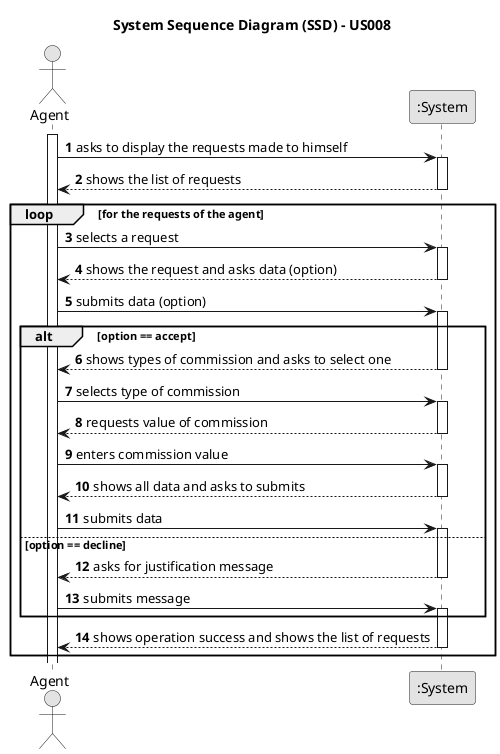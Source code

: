 @startuml
skinparam monochrome true
skinparam packageStyle rectangle
skinparam shadowing false

title System Sequence Diagram (SSD) - US008

autonumber

actor "Agent" as Employee
participant ":System" as System

activate Employee

    Employee -> System : asks to display the requests made to himself
    activate System

    System --> Employee : shows the list of requests
    deactivate System

    loop for the requests of the agent

        Employee -> System : selects a request
        activate System

        System --> Employee : shows the request and asks data (option)
        deactivate System

        Employee -> System : submits data (option)
        activate System

        alt option == accept

        System --> Employee : shows types of commission and asks to select one
        deactivate System

        Employee -> System : selects type of commission
        activate System

        System --> Employee : requests value of commission
        deactivate System

        Employee -> System : enters commission value
        activate System

        System --> Employee : shows all data and asks to submits
        deactivate System

        Employee -> System : submits data
        activate System

        else option == decline

        System --> Employee : asks for justification message
        deactivate System

        Employee -> System :submits message
        activate System

        end

        System --> Employee : shows operation success and shows the list of requests
        deactivate System


'        alt accept request
'        Employee -> System : asks to make a request become an announcement
'        activate System
'
'        System --> Employee : shows the request and asks for confirmation
'        deactivate System
'
'        Employee -> System : submits data
'        activate System
'
'        System --> Employee : shows operation success and shows the list of requests
'        deactivate System
'
'        else decline request
'        Employee -> System : asks to decline an announcement request
'        activate System
'
'        System --> Employee : shows the request and asks for justification message
'        deactivate System
'
'        Employee -> System :submits message
'        activate System
'
'        System --> Employee : asks for confirmation
'        deactivate System
'
'        Employee -> System : submits data
'        activate System
'
'        System --> Employee : shows operation success and shows the list of requests
'        deactivate System
'
'        end

'        opt request
'
'        Employee -> System : asks to make a request become an announcement
'        activate System
'
'        System --> Employee : shows the request and asks for confirmation
'        deactivate System
'
'        Employee -> System : submits data
'        activate System
'
'        System --> Employee : shows operation success and shows the list of requests
'        deactivate System
'
'        end

    end

@enduml